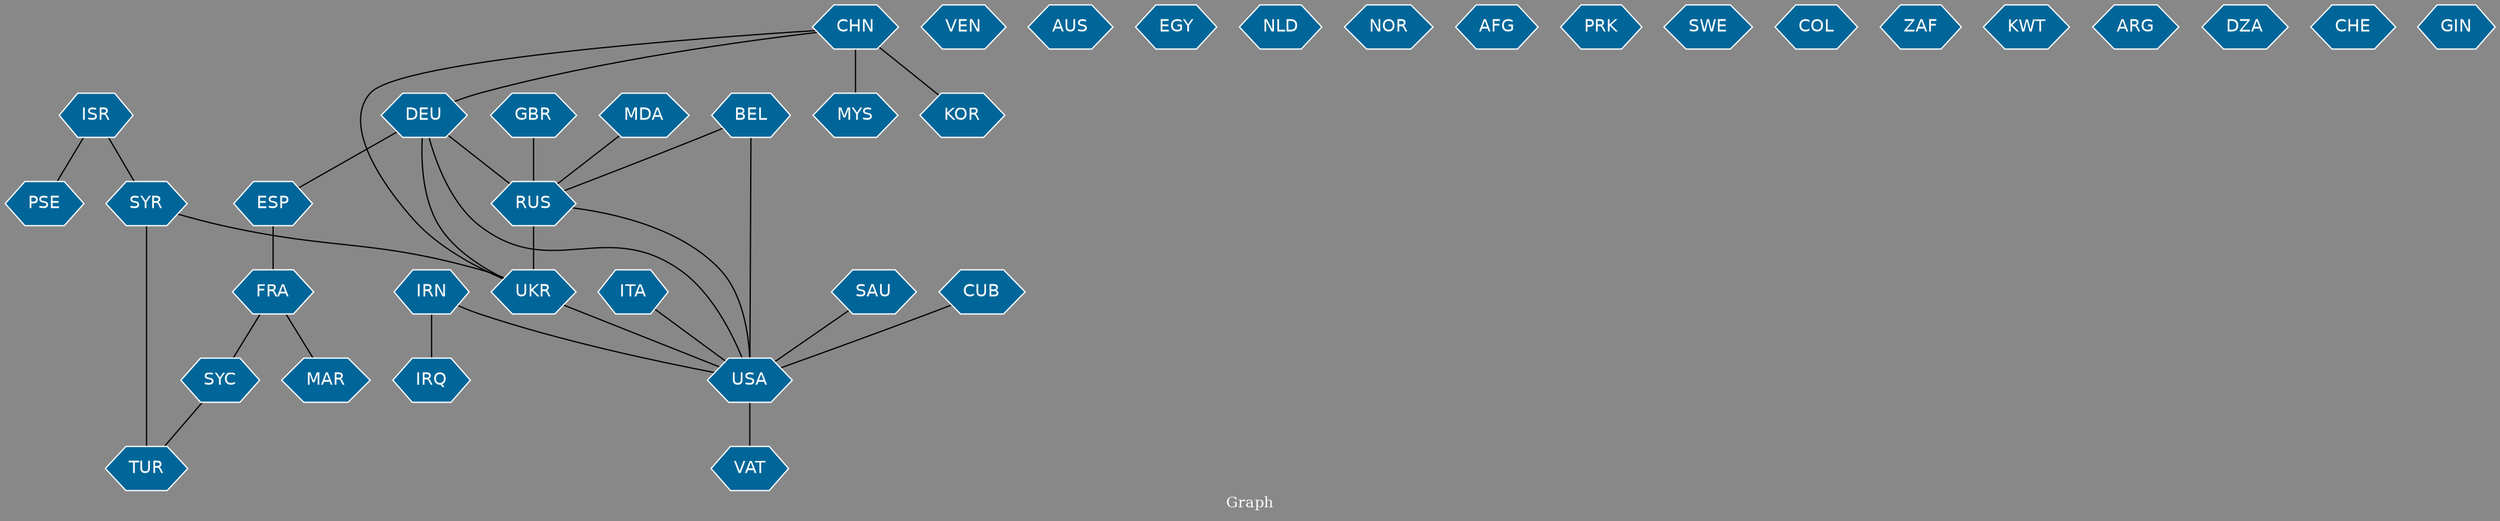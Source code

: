 // Countries together in item graph
graph {
	graph [bgcolor="#888888" fontcolor=white fontsize=12 label="Graph" outputorder=edgesfirst overlap=prism]
	node [color=white fillcolor="#006699" fontcolor=white fontname=Helvetica shape=hexagon style=filled]
	edge [arrowhead=open color=black fontcolor=white fontname=Courier fontsize=12]
		TUR [label=TUR]
		ITA [label=ITA]
		VEN [label=VEN]
		FRA [label=FRA]
		RUS [label=RUS]
		UKR [label=UKR]
		USA [label=USA]
		AUS [label=AUS]
		BEL [label=BEL]
		EGY [label=EGY]
		DEU [label=DEU]
		SAU [label=SAU]
		NLD [label=NLD]
		CHN [label=CHN]
		IRQ [label=IRQ]
		IRN [label=IRN]
		NOR [label=NOR]
		SYC [label=SYC]
		MYS [label=MYS]
		AFG [label=AFG]
		GBR [label=GBR]
		MAR [label=MAR]
		ISR [label=ISR]
		SYR [label=SYR]
		ESP [label=ESP]
		KOR [label=KOR]
		PRK [label=PRK]
		CUB [label=CUB]
		VAT [label=VAT]
		SWE [label=SWE]
		COL [label=COL]
		ZAF [label=ZAF]
		KWT [label=KWT]
		ARG [label=ARG]
		DZA [label=DZA]
		CHE [label=CHE]
		MDA [label=MDA]
		GIN [label=GIN]
		PSE [label=PSE]
			DEU -- UKR [weight=1]
			BEL -- USA [weight=1]
			SYR -- TUR [weight=2]
			DEU -- RUS [weight=1]
			USA -- VAT [weight=6]
			IRN -- IRQ [weight=3]
			ISR -- SYR [weight=1]
			ESP -- FRA [weight=2]
			CHN -- UKR [weight=1]
			ISR -- PSE [weight=1]
			FRA -- MAR [weight=1]
			SYR -- UKR [weight=1]
			MDA -- RUS [weight=1]
			RUS -- USA [weight=12]
			CHN -- DEU [weight=1]
			DEU -- USA [weight=1]
			RUS -- UKR [weight=27]
			BEL -- RUS [weight=2]
			SYC -- TUR [weight=1]
			IRN -- USA [weight=1]
			CUB -- USA [weight=1]
			UKR -- USA [weight=6]
			CHN -- MYS [weight=3]
			GBR -- RUS [weight=2]
			FRA -- SYC [weight=1]
			ITA -- USA [weight=1]
			CHN -- KOR [weight=1]
			DEU -- ESP [weight=1]
			SAU -- USA [weight=4]
}